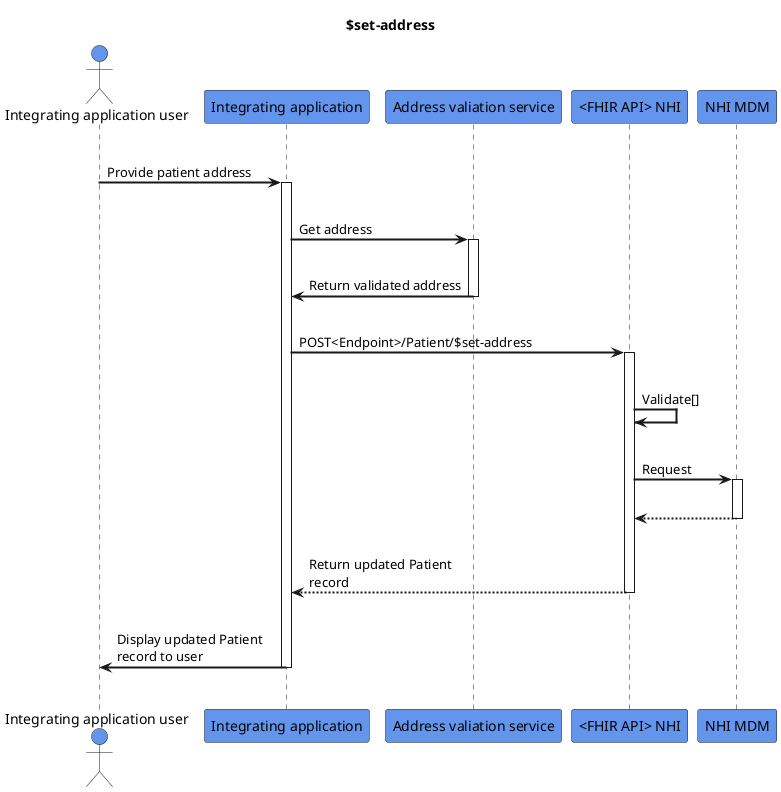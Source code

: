 @startuml
skinparam sequenceArrowThickness 2
skinparam roundcorner 5
skinparam maxmessagesize 180
skinparam sequenceParticipant bold
title $set-address
actor "Integrating application user" as User #CornflowerBlue
participant "Integrating application" as A #CornflowerBlue
participant "Address valiation service" as B #CornflowerBlue
participant "<FHIR API> NHI" as C #CornflowerBlue
participant "NHI MDM" as D #CornflowerBlue
|||
User -> A: Provide patient address
activate A
|||
A -> B: Get address
activate B
|||
B -> A: Return validated address
deactivate B
|||
A -> C: POST<Endpoint>/Patient/$set-address
activate C
|||
C -> C: Validate[]
|||
C -> D: Request
activate D
|||
D -[dashed]-> C
deactivate D
|||
C -[dashed]-> A: Return updated Patient record
deactivate C
|||
A -> User: Display updated Patient record to user
deactivate A
|||
@enduml
